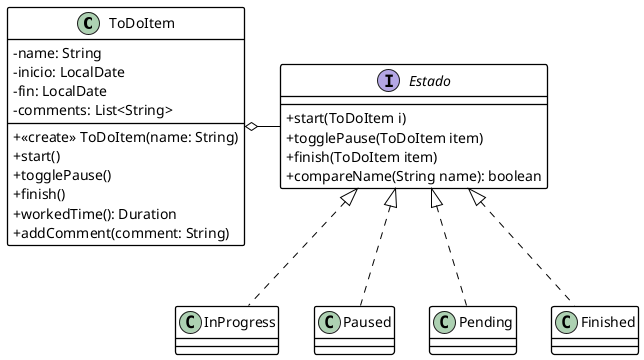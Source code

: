 @startuml ej1
skinparam ClassBackgroundColor transparent
skinparam NoteBackgroundColor transparent
skinparam classAttributeIconSize 0 
skinparam ClassBorderThickness 1.3
skinparam ClassBorderColor Black
skinparam NoteBorderColor Black
skinparam ArrowColor Black
skinparam shadowing false

class ToDoItem{
    -name: String
    -inicio: LocalDate
    -fin: LocalDate
    -comments: List<String>

    +<<create>> ToDoItem(name: String)
    +start()
    +togglePause()
    +finish()
    +workedTime(): Duration
    +addComment(comment: String)
}

interface Estado{
    +start(ToDoItem i)
    +togglePause(ToDoItem item)
    +finish(ToDoItem item)
    +compareName(String name): boolean
}
Estado -l-o ToDoItem

class InProgress{}

class Paused{}

class Pending{}

class Finished{}

Estado <|.. Finished
Estado <|.. InProgress
Estado <|.. Paused
Estado <|.. Pending

@enduml